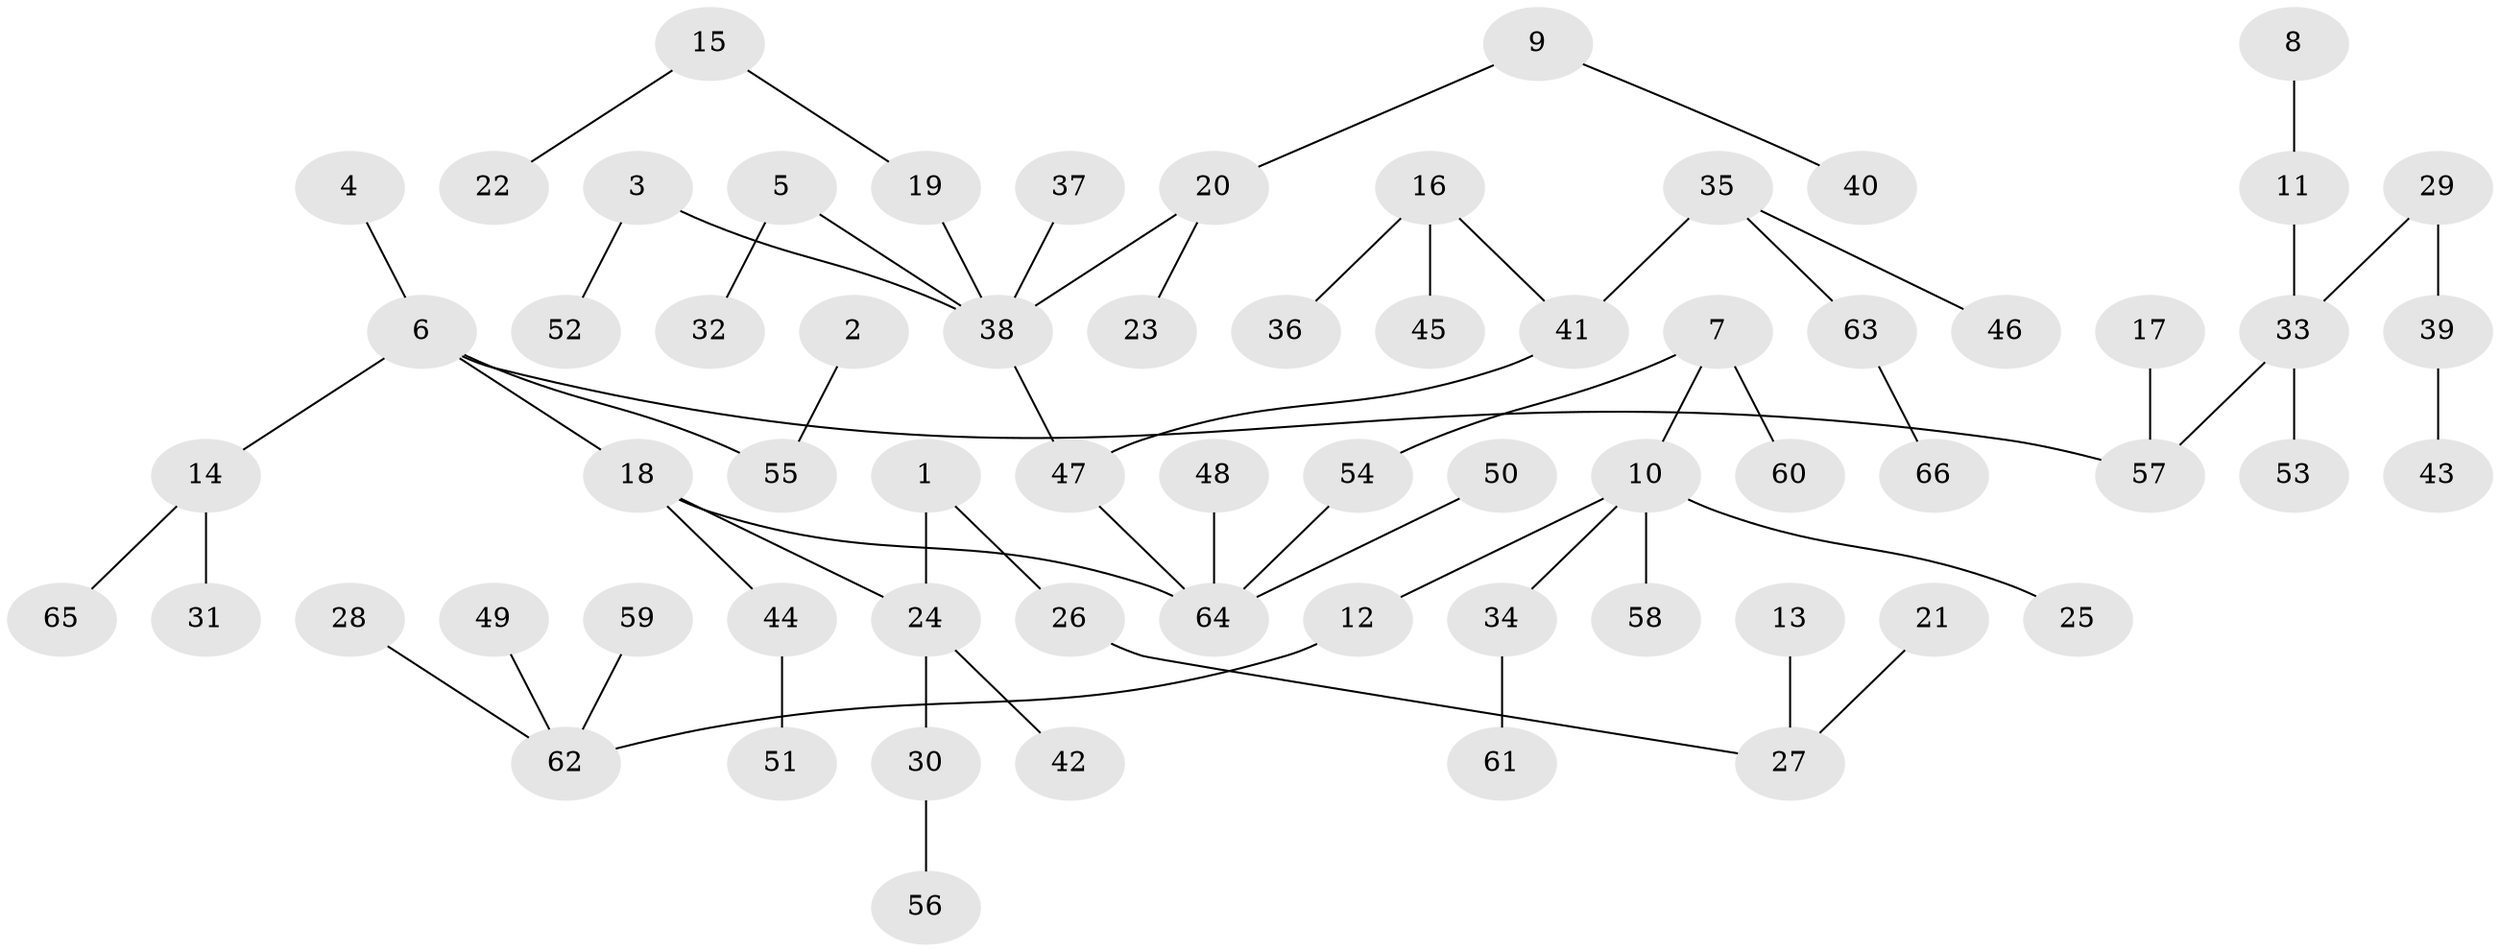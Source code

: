 // original degree distribution, {5: 0.030534351145038167, 6: 0.015267175572519083, 4: 0.08396946564885496, 3: 0.09923664122137404, 8: 0.007633587786259542, 2: 0.2824427480916031, 1: 0.48091603053435117}
// Generated by graph-tools (version 1.1) at 2025/02/03/09/25 03:02:29]
// undirected, 66 vertices, 65 edges
graph export_dot {
graph [start="1"]
  node [color=gray90,style=filled];
  1;
  2;
  3;
  4;
  5;
  6;
  7;
  8;
  9;
  10;
  11;
  12;
  13;
  14;
  15;
  16;
  17;
  18;
  19;
  20;
  21;
  22;
  23;
  24;
  25;
  26;
  27;
  28;
  29;
  30;
  31;
  32;
  33;
  34;
  35;
  36;
  37;
  38;
  39;
  40;
  41;
  42;
  43;
  44;
  45;
  46;
  47;
  48;
  49;
  50;
  51;
  52;
  53;
  54;
  55;
  56;
  57;
  58;
  59;
  60;
  61;
  62;
  63;
  64;
  65;
  66;
  1 -- 24 [weight=1.0];
  1 -- 26 [weight=1.0];
  2 -- 55 [weight=1.0];
  3 -- 38 [weight=1.0];
  3 -- 52 [weight=1.0];
  4 -- 6 [weight=1.0];
  5 -- 32 [weight=1.0];
  5 -- 38 [weight=1.0];
  6 -- 14 [weight=1.0];
  6 -- 18 [weight=1.0];
  6 -- 55 [weight=1.0];
  6 -- 57 [weight=1.0];
  7 -- 10 [weight=1.0];
  7 -- 54 [weight=1.0];
  7 -- 60 [weight=1.0];
  8 -- 11 [weight=1.0];
  9 -- 20 [weight=1.0];
  9 -- 40 [weight=1.0];
  10 -- 12 [weight=1.0];
  10 -- 25 [weight=1.0];
  10 -- 34 [weight=1.0];
  10 -- 58 [weight=1.0];
  11 -- 33 [weight=1.0];
  12 -- 62 [weight=1.0];
  13 -- 27 [weight=1.0];
  14 -- 31 [weight=1.0];
  14 -- 65 [weight=1.0];
  15 -- 19 [weight=1.0];
  15 -- 22 [weight=1.0];
  16 -- 36 [weight=1.0];
  16 -- 41 [weight=1.0];
  16 -- 45 [weight=1.0];
  17 -- 57 [weight=1.0];
  18 -- 24 [weight=1.0];
  18 -- 44 [weight=1.0];
  18 -- 64 [weight=1.0];
  19 -- 38 [weight=1.0];
  20 -- 23 [weight=1.0];
  20 -- 38 [weight=1.0];
  21 -- 27 [weight=1.0];
  24 -- 30 [weight=1.0];
  24 -- 42 [weight=1.0];
  26 -- 27 [weight=1.0];
  28 -- 62 [weight=1.0];
  29 -- 33 [weight=1.0];
  29 -- 39 [weight=1.0];
  30 -- 56 [weight=1.0];
  33 -- 53 [weight=1.0];
  33 -- 57 [weight=1.0];
  34 -- 61 [weight=1.0];
  35 -- 41 [weight=1.0];
  35 -- 46 [weight=1.0];
  35 -- 63 [weight=1.0];
  37 -- 38 [weight=1.0];
  38 -- 47 [weight=1.0];
  39 -- 43 [weight=1.0];
  41 -- 47 [weight=1.0];
  44 -- 51 [weight=1.0];
  47 -- 64 [weight=1.0];
  48 -- 64 [weight=1.0];
  49 -- 62 [weight=1.0];
  50 -- 64 [weight=1.0];
  54 -- 64 [weight=1.0];
  59 -- 62 [weight=1.0];
  63 -- 66 [weight=1.0];
}
